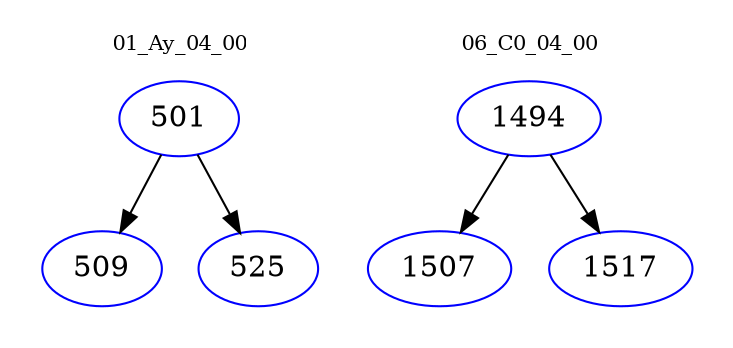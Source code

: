 digraph{
subgraph cluster_0 {
color = white
label = "01_Ay_04_00";
fontsize=10;
T0_501 [label="501", color="blue"]
T0_501 -> T0_509 [color="black"]
T0_509 [label="509", color="blue"]
T0_501 -> T0_525 [color="black"]
T0_525 [label="525", color="blue"]
}
subgraph cluster_1 {
color = white
label = "06_C0_04_00";
fontsize=10;
T1_1494 [label="1494", color="blue"]
T1_1494 -> T1_1507 [color="black"]
T1_1507 [label="1507", color="blue"]
T1_1494 -> T1_1517 [color="black"]
T1_1517 [label="1517", color="blue"]
}
}

